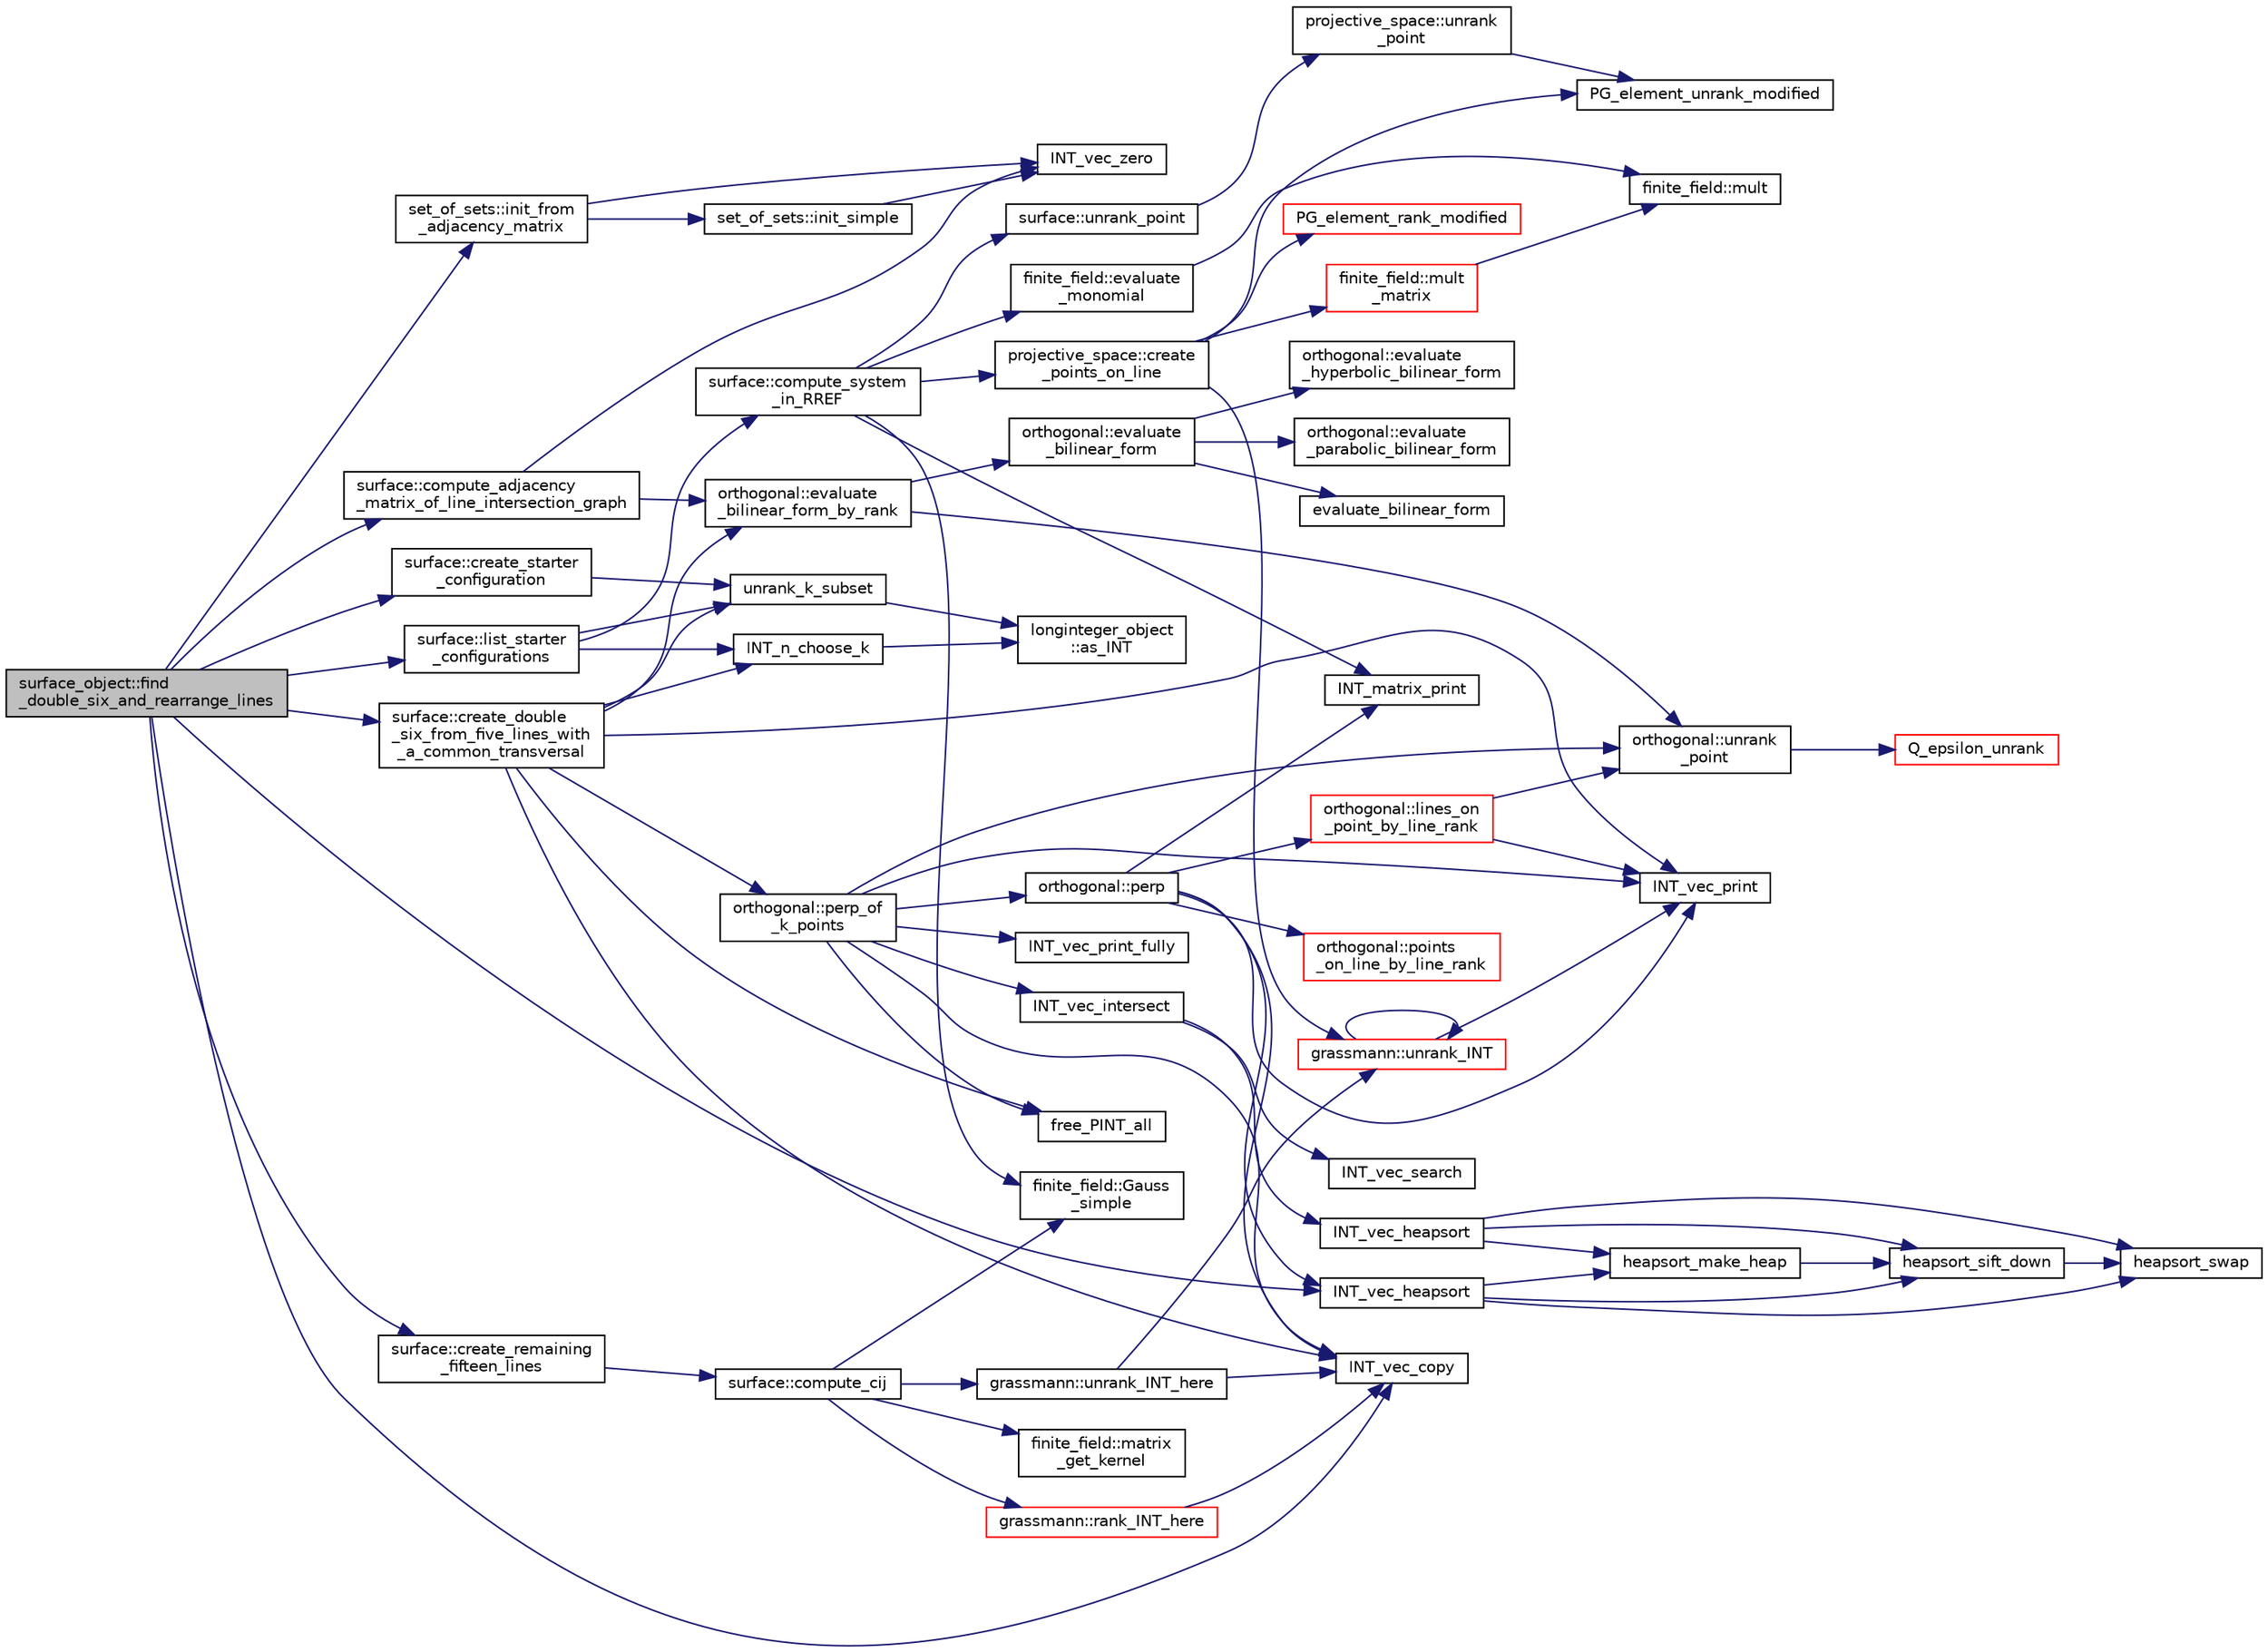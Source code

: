 digraph "surface_object::find_double_six_and_rearrange_lines"
{
  edge [fontname="Helvetica",fontsize="10",labelfontname="Helvetica",labelfontsize="10"];
  node [fontname="Helvetica",fontsize="10",shape=record];
  rankdir="LR";
  Node594 [label="surface_object::find\l_double_six_and_rearrange_lines",height=0.2,width=0.4,color="black", fillcolor="grey75", style="filled", fontcolor="black"];
  Node594 -> Node595 [color="midnightblue",fontsize="10",style="solid",fontname="Helvetica"];
  Node595 [label="INT_vec_copy",height=0.2,width=0.4,color="black", fillcolor="white", style="filled",URL="$df/dbf/sajeeb_8_c.html#ac2d875e27e009af6ec04d17254d11075"];
  Node594 -> Node596 [color="midnightblue",fontsize="10",style="solid",fontname="Helvetica"];
  Node596 [label="surface::compute_adjacency\l_matrix_of_line_intersection_graph",height=0.2,width=0.4,color="black", fillcolor="white", style="filled",URL="$d5/d88/classsurface.html#ac5787faa49029a5d56971271bb59f9f1"];
  Node596 -> Node597 [color="midnightblue",fontsize="10",style="solid",fontname="Helvetica"];
  Node597 [label="INT_vec_zero",height=0.2,width=0.4,color="black", fillcolor="white", style="filled",URL="$df/dbf/sajeeb_8_c.html#aa8c9c7977203577026080f546fe4980f"];
  Node596 -> Node598 [color="midnightblue",fontsize="10",style="solid",fontname="Helvetica"];
  Node598 [label="orthogonal::evaluate\l_bilinear_form_by_rank",height=0.2,width=0.4,color="black", fillcolor="white", style="filled",URL="$d7/daa/classorthogonal.html#ab4f6117f55f6fbd0fb2bd8b4c8d981bf"];
  Node598 -> Node599 [color="midnightblue",fontsize="10",style="solid",fontname="Helvetica"];
  Node599 [label="orthogonal::unrank\l_point",height=0.2,width=0.4,color="black", fillcolor="white", style="filled",URL="$d7/daa/classorthogonal.html#ab655117100f7c66c19817b84ac5ac0a0"];
  Node599 -> Node600 [color="midnightblue",fontsize="10",style="solid",fontname="Helvetica"];
  Node600 [label="Q_epsilon_unrank",height=0.2,width=0.4,color="red", fillcolor="white", style="filled",URL="$d4/d67/geometry_8h.html#af162c4d30d4a6528299e37551c353e7b"];
  Node598 -> Node621 [color="midnightblue",fontsize="10",style="solid",fontname="Helvetica"];
  Node621 [label="orthogonal::evaluate\l_bilinear_form",height=0.2,width=0.4,color="black", fillcolor="white", style="filled",URL="$d7/daa/classorthogonal.html#a1cb22ce04ab60e22852f610ec3fe5c98"];
  Node621 -> Node622 [color="midnightblue",fontsize="10",style="solid",fontname="Helvetica"];
  Node622 [label="orthogonal::evaluate\l_hyperbolic_bilinear_form",height=0.2,width=0.4,color="black", fillcolor="white", style="filled",URL="$d7/daa/classorthogonal.html#a839dc01b1c59a23b054ccf70c00cc9c9"];
  Node621 -> Node623 [color="midnightblue",fontsize="10",style="solid",fontname="Helvetica"];
  Node623 [label="orthogonal::evaluate\l_parabolic_bilinear_form",height=0.2,width=0.4,color="black", fillcolor="white", style="filled",URL="$d7/daa/classorthogonal.html#a8ee79da4c853cd384a0028cbebbbe0ee"];
  Node621 -> Node624 [color="midnightblue",fontsize="10",style="solid",fontname="Helvetica"];
  Node624 [label="evaluate_bilinear_form",height=0.2,width=0.4,color="black", fillcolor="white", style="filled",URL="$d4/d67/geometry_8h.html#ab6f6bfa144b4d2700e3ed27497d83d5f"];
  Node594 -> Node625 [color="midnightblue",fontsize="10",style="solid",fontname="Helvetica"];
  Node625 [label="set_of_sets::init_from\l_adjacency_matrix",height=0.2,width=0.4,color="black", fillcolor="white", style="filled",URL="$da/dd6/classset__of__sets.html#ace9a38e27dd42625a10cf9682e01392a"];
  Node625 -> Node626 [color="midnightblue",fontsize="10",style="solid",fontname="Helvetica"];
  Node626 [label="set_of_sets::init_simple",height=0.2,width=0.4,color="black", fillcolor="white", style="filled",URL="$da/dd6/classset__of__sets.html#a0c90576a42f3cf82abb307fa8dd97162"];
  Node626 -> Node597 [color="midnightblue",fontsize="10",style="solid",fontname="Helvetica"];
  Node625 -> Node597 [color="midnightblue",fontsize="10",style="solid",fontname="Helvetica"];
  Node594 -> Node627 [color="midnightblue",fontsize="10",style="solid",fontname="Helvetica"];
  Node627 [label="surface::list_starter\l_configurations",height=0.2,width=0.4,color="black", fillcolor="white", style="filled",URL="$d5/d88/classsurface.html#a55328e9de25d908fa823cc78633fdda1"];
  Node627 -> Node628 [color="midnightblue",fontsize="10",style="solid",fontname="Helvetica"];
  Node628 [label="INT_n_choose_k",height=0.2,width=0.4,color="black", fillcolor="white", style="filled",URL="$d2/d7c/combinatorics_8_c.html#aa74adc702e59feadb839f44c0aaec8f6"];
  Node628 -> Node629 [color="midnightblue",fontsize="10",style="solid",fontname="Helvetica"];
  Node629 [label="longinteger_object\l::as_INT",height=0.2,width=0.4,color="black", fillcolor="white", style="filled",URL="$dd/d7e/classlonginteger__object.html#afb992d4679a6741acc63c8bcba27971e"];
  Node627 -> Node630 [color="midnightblue",fontsize="10",style="solid",fontname="Helvetica"];
  Node630 [label="unrank_k_subset",height=0.2,width=0.4,color="black", fillcolor="white", style="filled",URL="$d2/d7c/combinatorics_8_c.html#a709dbec12f4da5bb02b9352d45a2c77d"];
  Node630 -> Node629 [color="midnightblue",fontsize="10",style="solid",fontname="Helvetica"];
  Node627 -> Node631 [color="midnightblue",fontsize="10",style="solid",fontname="Helvetica"];
  Node631 [label="surface::compute_system\l_in_RREF",height=0.2,width=0.4,color="black", fillcolor="white", style="filled",URL="$d5/d88/classsurface.html#ac9feb8f85c4de01b183428fdbd874e71"];
  Node631 -> Node632 [color="midnightblue",fontsize="10",style="solid",fontname="Helvetica"];
  Node632 [label="projective_space::create\l_points_on_line",height=0.2,width=0.4,color="black", fillcolor="white", style="filled",URL="$d2/d17/classprojective__space.html#ab1b2ffcefe646e6d9d9ae435dfedd29e"];
  Node632 -> Node633 [color="midnightblue",fontsize="10",style="solid",fontname="Helvetica"];
  Node633 [label="grassmann::unrank_INT",height=0.2,width=0.4,color="red", fillcolor="white", style="filled",URL="$df/d02/classgrassmann.html#a32079405b95a6da2ba1420567d762d64"];
  Node633 -> Node637 [color="midnightblue",fontsize="10",style="solid",fontname="Helvetica"];
  Node637 [label="INT_vec_print",height=0.2,width=0.4,color="black", fillcolor="white", style="filled",URL="$df/dbf/sajeeb_8_c.html#a79a5901af0b47dd0d694109543c027fe"];
  Node633 -> Node633 [color="midnightblue",fontsize="10",style="solid",fontname="Helvetica"];
  Node632 -> Node640 [color="midnightblue",fontsize="10",style="solid",fontname="Helvetica"];
  Node640 [label="PG_element_unrank_modified",height=0.2,width=0.4,color="black", fillcolor="white", style="filled",URL="$d4/d67/geometry_8h.html#a83ae9b605d496f6a90345303f6efae64"];
  Node632 -> Node641 [color="midnightblue",fontsize="10",style="solid",fontname="Helvetica"];
  Node641 [label="finite_field::mult\l_matrix",height=0.2,width=0.4,color="red", fillcolor="white", style="filled",URL="$df/d5a/classfinite__field.html#a48517f15dfd7b21c37e0975855f1ada2"];
  Node641 -> Node644 [color="midnightblue",fontsize="10",style="solid",fontname="Helvetica"];
  Node644 [label="finite_field::mult",height=0.2,width=0.4,color="black", fillcolor="white", style="filled",URL="$df/d5a/classfinite__field.html#a24fb5917aa6d4d656fd855b7f44a13b0"];
  Node632 -> Node645 [color="midnightblue",fontsize="10",style="solid",fontname="Helvetica"];
  Node645 [label="PG_element_rank_modified",height=0.2,width=0.4,color="red", fillcolor="white", style="filled",URL="$d4/d67/geometry_8h.html#a9cd1a8bf5b88a038e33862f6c2c3dd36"];
  Node631 -> Node647 [color="midnightblue",fontsize="10",style="solid",fontname="Helvetica"];
  Node647 [label="INT_matrix_print",height=0.2,width=0.4,color="black", fillcolor="white", style="filled",URL="$d5/db4/io__and__os_8h.html#afd4180a24bef3a2b584668a4eaf607ff"];
  Node631 -> Node648 [color="midnightblue",fontsize="10",style="solid",fontname="Helvetica"];
  Node648 [label="surface::unrank_point",height=0.2,width=0.4,color="black", fillcolor="white", style="filled",URL="$d5/d88/classsurface.html#a69c1875a5c1c69b9ad81a277dd99a0b3"];
  Node648 -> Node649 [color="midnightblue",fontsize="10",style="solid",fontname="Helvetica"];
  Node649 [label="projective_space::unrank\l_point",height=0.2,width=0.4,color="black", fillcolor="white", style="filled",URL="$d2/d17/classprojective__space.html#a3cb7917af4c5f1590b660d4bf907e0fa"];
  Node649 -> Node640 [color="midnightblue",fontsize="10",style="solid",fontname="Helvetica"];
  Node631 -> Node650 [color="midnightblue",fontsize="10",style="solid",fontname="Helvetica"];
  Node650 [label="finite_field::evaluate\l_monomial",height=0.2,width=0.4,color="black", fillcolor="white", style="filled",URL="$df/d5a/classfinite__field.html#a13f9d419956a9168a65788b32839c7f2"];
  Node650 -> Node644 [color="midnightblue",fontsize="10",style="solid",fontname="Helvetica"];
  Node631 -> Node651 [color="midnightblue",fontsize="10",style="solid",fontname="Helvetica"];
  Node651 [label="finite_field::Gauss\l_simple",height=0.2,width=0.4,color="black", fillcolor="white", style="filled",URL="$df/d5a/classfinite__field.html#aba4950590e24a1ce323f292cf47b3307"];
  Node594 -> Node652 [color="midnightblue",fontsize="10",style="solid",fontname="Helvetica"];
  Node652 [label="surface::create_starter\l_configuration",height=0.2,width=0.4,color="black", fillcolor="white", style="filled",URL="$d5/d88/classsurface.html#a4c5ed7de553c336243364e7ec045fffb"];
  Node652 -> Node630 [color="midnightblue",fontsize="10",style="solid",fontname="Helvetica"];
  Node594 -> Node653 [color="midnightblue",fontsize="10",style="solid",fontname="Helvetica"];
  Node653 [label="surface::create_double\l_six_from_five_lines_with\l_a_common_transversal",height=0.2,width=0.4,color="black", fillcolor="white", style="filled",URL="$d5/d88/classsurface.html#a6d8fafa386893521305e016011d55673"];
  Node653 -> Node637 [color="midnightblue",fontsize="10",style="solid",fontname="Helvetica"];
  Node653 -> Node598 [color="midnightblue",fontsize="10",style="solid",fontname="Helvetica"];
  Node653 -> Node628 [color="midnightblue",fontsize="10",style="solid",fontname="Helvetica"];
  Node653 -> Node630 [color="midnightblue",fontsize="10",style="solid",fontname="Helvetica"];
  Node653 -> Node654 [color="midnightblue",fontsize="10",style="solid",fontname="Helvetica"];
  Node654 [label="orthogonal::perp_of\l_k_points",height=0.2,width=0.4,color="black", fillcolor="white", style="filled",URL="$d7/daa/classorthogonal.html#a6a92a4680dc76bb289141fc5c765f5fb"];
  Node654 -> Node637 [color="midnightblue",fontsize="10",style="solid",fontname="Helvetica"];
  Node654 -> Node599 [color="midnightblue",fontsize="10",style="solid",fontname="Helvetica"];
  Node654 -> Node655 [color="midnightblue",fontsize="10",style="solid",fontname="Helvetica"];
  Node655 [label="orthogonal::perp",height=0.2,width=0.4,color="black", fillcolor="white", style="filled",URL="$d7/daa/classorthogonal.html#ae80e0fa8d1e8caddb9afbb466e3d3189"];
  Node655 -> Node656 [color="midnightblue",fontsize="10",style="solid",fontname="Helvetica"];
  Node656 [label="orthogonal::lines_on\l_point_by_line_rank",height=0.2,width=0.4,color="red", fillcolor="white", style="filled",URL="$d7/daa/classorthogonal.html#adc21874b6da3cd3585c704994fb538aa"];
  Node656 -> Node599 [color="midnightblue",fontsize="10",style="solid",fontname="Helvetica"];
  Node656 -> Node637 [color="midnightblue",fontsize="10",style="solid",fontname="Helvetica"];
  Node655 -> Node637 [color="midnightblue",fontsize="10",style="solid",fontname="Helvetica"];
  Node655 -> Node794 [color="midnightblue",fontsize="10",style="solid",fontname="Helvetica"];
  Node794 [label="orthogonal::points\l_on_line_by_line_rank",height=0.2,width=0.4,color="red", fillcolor="white", style="filled",URL="$d7/daa/classorthogonal.html#aec3f511b69d0a28340f93d6f904c5daa"];
  Node655 -> Node647 [color="midnightblue",fontsize="10",style="solid",fontname="Helvetica"];
  Node655 -> Node825 [color="midnightblue",fontsize="10",style="solid",fontname="Helvetica"];
  Node825 [label="INT_vec_heapsort",height=0.2,width=0.4,color="black", fillcolor="white", style="filled",URL="$d5/de2/foundations_2data__structures_2data__structures_8h.html#a3590ad9987f801fbfc94634300182f39"];
  Node825 -> Node826 [color="midnightblue",fontsize="10",style="solid",fontname="Helvetica"];
  Node826 [label="heapsort_make_heap",height=0.2,width=0.4,color="black", fillcolor="white", style="filled",URL="$d4/dd7/sorting_8_c.html#a42f24453d7d77eeb1338ebd1a13cfdbb"];
  Node826 -> Node827 [color="midnightblue",fontsize="10",style="solid",fontname="Helvetica"];
  Node827 [label="heapsort_sift_down",height=0.2,width=0.4,color="black", fillcolor="white", style="filled",URL="$d4/dd7/sorting_8_c.html#a65cbb1a6a3f01f511673705437ddc18b"];
  Node827 -> Node828 [color="midnightblue",fontsize="10",style="solid",fontname="Helvetica"];
  Node828 [label="heapsort_swap",height=0.2,width=0.4,color="black", fillcolor="white", style="filled",URL="$d4/dd7/sorting_8_c.html#a8f048362e6065297b19b6975bcbbfcc6"];
  Node825 -> Node828 [color="midnightblue",fontsize="10",style="solid",fontname="Helvetica"];
  Node825 -> Node827 [color="midnightblue",fontsize="10",style="solid",fontname="Helvetica"];
  Node655 -> Node595 [color="midnightblue",fontsize="10",style="solid",fontname="Helvetica"];
  Node654 -> Node829 [color="midnightblue",fontsize="10",style="solid",fontname="Helvetica"];
  Node829 [label="INT_vec_print_fully",height=0.2,width=0.4,color="black", fillcolor="white", style="filled",URL="$df/dbf/sajeeb_8_c.html#aff2e5a86c89315b7cec22a5a77f94a25"];
  Node654 -> Node830 [color="midnightblue",fontsize="10",style="solid",fontname="Helvetica"];
  Node830 [label="INT_vec_intersect",height=0.2,width=0.4,color="black", fillcolor="white", style="filled",URL="$d5/de2/foundations_2data__structures_2data__structures_8h.html#a19855973f5fb469b315f31e7e1402471"];
  Node830 -> Node831 [color="midnightblue",fontsize="10",style="solid",fontname="Helvetica"];
  Node831 [label="INT_vec_heapsort",height=0.2,width=0.4,color="black", fillcolor="white", style="filled",URL="$d4/dd7/sorting_8_c.html#a3590ad9987f801fbfc94634300182f39"];
  Node831 -> Node826 [color="midnightblue",fontsize="10",style="solid",fontname="Helvetica"];
  Node831 -> Node828 [color="midnightblue",fontsize="10",style="solid",fontname="Helvetica"];
  Node831 -> Node827 [color="midnightblue",fontsize="10",style="solid",fontname="Helvetica"];
  Node830 -> Node832 [color="midnightblue",fontsize="10",style="solid",fontname="Helvetica"];
  Node832 [label="INT_vec_search",height=0.2,width=0.4,color="black", fillcolor="white", style="filled",URL="$d4/dd7/sorting_8_c.html#ad103ef2316a1f671bdb68fd9cd9ba945"];
  Node654 -> Node595 [color="midnightblue",fontsize="10",style="solid",fontname="Helvetica"];
  Node654 -> Node833 [color="midnightblue",fontsize="10",style="solid",fontname="Helvetica"];
  Node833 [label="free_PINT_all",height=0.2,width=0.4,color="black", fillcolor="white", style="filled",URL="$d5/db4/io__and__os_8h.html#a8c74577588c4d669d8858633dd2f0b98"];
  Node653 -> Node595 [color="midnightblue",fontsize="10",style="solid",fontname="Helvetica"];
  Node653 -> Node833 [color="midnightblue",fontsize="10",style="solid",fontname="Helvetica"];
  Node594 -> Node834 [color="midnightblue",fontsize="10",style="solid",fontname="Helvetica"];
  Node834 [label="surface::create_remaining\l_fifteen_lines",height=0.2,width=0.4,color="black", fillcolor="white", style="filled",URL="$d5/d88/classsurface.html#a8c9b2380670ce7cd1e143d98d30b60d4"];
  Node834 -> Node835 [color="midnightblue",fontsize="10",style="solid",fontname="Helvetica"];
  Node835 [label="surface::compute_cij",height=0.2,width=0.4,color="black", fillcolor="white", style="filled",URL="$d5/d88/classsurface.html#af0252079b6ee1d7d1aa97514ab1f2650"];
  Node835 -> Node836 [color="midnightblue",fontsize="10",style="solid",fontname="Helvetica"];
  Node836 [label="grassmann::unrank_INT_here",height=0.2,width=0.4,color="black", fillcolor="white", style="filled",URL="$df/d02/classgrassmann.html#aa51bb30ed0feb7ad87d500b76e0b3cbe"];
  Node836 -> Node633 [color="midnightblue",fontsize="10",style="solid",fontname="Helvetica"];
  Node836 -> Node595 [color="midnightblue",fontsize="10",style="solid",fontname="Helvetica"];
  Node835 -> Node651 [color="midnightblue",fontsize="10",style="solid",fontname="Helvetica"];
  Node835 -> Node705 [color="midnightblue",fontsize="10",style="solid",fontname="Helvetica"];
  Node705 [label="finite_field::matrix\l_get_kernel",height=0.2,width=0.4,color="black", fillcolor="white", style="filled",URL="$df/d5a/classfinite__field.html#ac45780a927cee936df13d04d30d2d248"];
  Node835 -> Node837 [color="midnightblue",fontsize="10",style="solid",fontname="Helvetica"];
  Node837 [label="grassmann::rank_INT_here",height=0.2,width=0.4,color="red", fillcolor="white", style="filled",URL="$df/d02/classgrassmann.html#aaeab144aec85ec523f5a4d614a86d8d7"];
  Node837 -> Node595 [color="midnightblue",fontsize="10",style="solid",fontname="Helvetica"];
  Node594 -> Node825 [color="midnightblue",fontsize="10",style="solid",fontname="Helvetica"];
}
